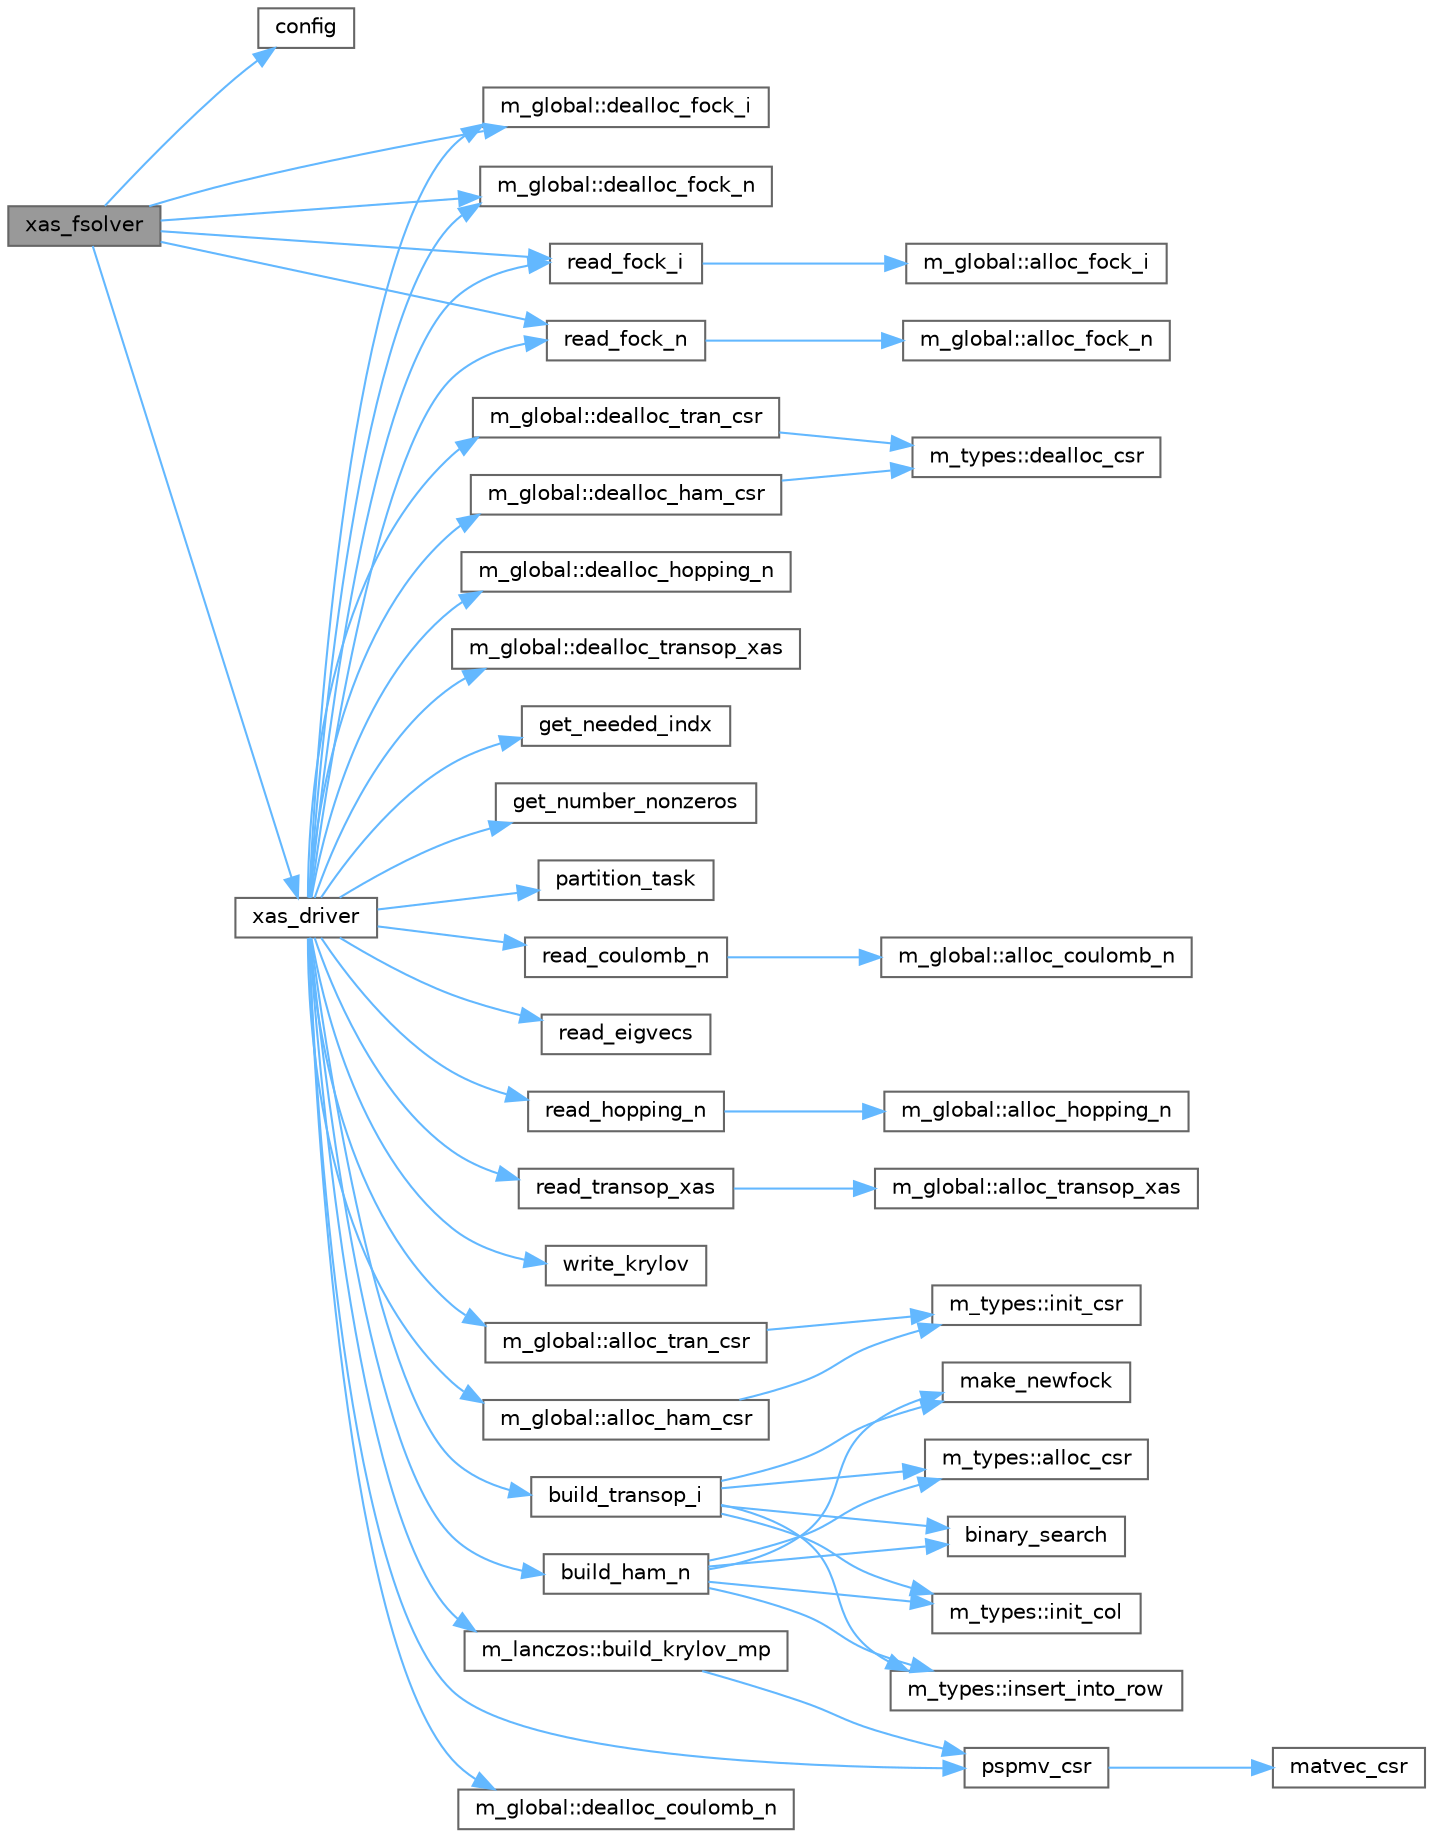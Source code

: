 digraph "xas_fsolver"
{
 // LATEX_PDF_SIZE
  bgcolor="transparent";
  edge [fontname=Helvetica,fontsize=10,labelfontname=Helvetica,labelfontsize=10];
  node [fontname=Helvetica,fontsize=10,shape=box,height=0.2,width=0.4];
  rankdir="LR";
  Node1 [label="xas_fsolver",height=0.2,width=0.4,color="gray40", fillcolor="grey60", style="filled", fontcolor="black",tooltip=" "];
  Node1 -> Node2 [color="steelblue1",style="solid"];
  Node2 [label="config",height=0.2,width=0.4,color="grey40", fillcolor="white", style="filled",URL="$io_8f90.html#ad477686ee760c61aabf02b2a025d1c00",tooltip=" "];
  Node1 -> Node3 [color="steelblue1",style="solid"];
  Node3 [label="m_global::dealloc_fock_i",height=0.2,width=0.4,color="grey40", fillcolor="white", style="filled",URL="$namespacem__global.html#aae0e281be12d46d02c1ffe5a09dff595",tooltip=" "];
  Node1 -> Node4 [color="steelblue1",style="solid"];
  Node4 [label="m_global::dealloc_fock_n",height=0.2,width=0.4,color="grey40", fillcolor="white", style="filled",URL="$namespacem__global.html#a254a4b8c4a58a71a005d8f99b92844b1",tooltip=" "];
  Node1 -> Node5 [color="steelblue1",style="solid"];
  Node5 [label="read_fock_i",height=0.2,width=0.4,color="grey40", fillcolor="white", style="filled",URL="$io_8f90.html#a7db27cecc3aca80ca299aea361410c2b",tooltip=" "];
  Node5 -> Node6 [color="steelblue1",style="solid"];
  Node6 [label="m_global::alloc_fock_i",height=0.2,width=0.4,color="grey40", fillcolor="white", style="filled",URL="$namespacem__global.html#ab9c0c82d9f655338af0b27096d0d5688",tooltip=" "];
  Node1 -> Node7 [color="steelblue1",style="solid"];
  Node7 [label="read_fock_n",height=0.2,width=0.4,color="grey40", fillcolor="white", style="filled",URL="$io_8f90.html#a2596935d9f7a93dafcd2a099a55d6271",tooltip=" "];
  Node7 -> Node8 [color="steelblue1",style="solid"];
  Node8 [label="m_global::alloc_fock_n",height=0.2,width=0.4,color="grey40", fillcolor="white", style="filled",URL="$namespacem__global.html#a2f2f746518ebc347df47578569a136ac",tooltip=" "];
  Node1 -> Node9 [color="steelblue1",style="solid"];
  Node9 [label="xas_driver",height=0.2,width=0.4,color="grey40", fillcolor="white", style="filled",URL="$xas__driver_8f90.html#a71df8d095e50a2a6375ec5ec5e1d9496",tooltip=" "];
  Node9 -> Node10 [color="steelblue1",style="solid"];
  Node10 [label="m_global::alloc_ham_csr",height=0.2,width=0.4,color="grey40", fillcolor="white", style="filled",URL="$namespacem__global.html#ac486dee39def24accd8484ff5c10f398",tooltip=" "];
  Node10 -> Node11 [color="steelblue1",style="solid"];
  Node11 [label="m_types::init_csr",height=0.2,width=0.4,color="grey40", fillcolor="white", style="filled",URL="$namespacem__types.html#a6fb75dff3efeb5e521c895f53b6bada8",tooltip=" "];
  Node9 -> Node12 [color="steelblue1",style="solid"];
  Node12 [label="m_global::alloc_tran_csr",height=0.2,width=0.4,color="grey40", fillcolor="white", style="filled",URL="$namespacem__global.html#a5e8c060e91314108df64187060985e3f",tooltip=" "];
  Node12 -> Node11 [color="steelblue1",style="solid"];
  Node9 -> Node13 [color="steelblue1",style="solid"];
  Node13 [label="build_ham_n",height=0.2,width=0.4,color="grey40", fillcolor="white", style="filled",URL="$ham_8f90.html#ab9e8d106f98346d29b99dbbded25d8d5",tooltip=" "];
  Node13 -> Node14 [color="steelblue1",style="solid"];
  Node14 [label="m_types::alloc_csr",height=0.2,width=0.4,color="grey40", fillcolor="white", style="filled",URL="$namespacem__types.html#afa72812b21ac35564e90fb4e6b6a1823",tooltip=" "];
  Node13 -> Node15 [color="steelblue1",style="solid"];
  Node15 [label="binary_search",height=0.2,width=0.4,color="grey40", fillcolor="white", style="filled",URL="$utils_8f90.html#a93cc6914826eeda664bc64e4fa9cf5b6",tooltip=" "];
  Node13 -> Node16 [color="steelblue1",style="solid"];
  Node16 [label="m_types::init_col",height=0.2,width=0.4,color="grey40", fillcolor="white", style="filled",URL="$namespacem__types.html#abd0ca5d73afb35c07d0d4adba445c6e8",tooltip=" "];
  Node13 -> Node17 [color="steelblue1",style="solid"];
  Node17 [label="m_types::insert_into_row",height=0.2,width=0.4,color="grey40", fillcolor="white", style="filled",URL="$namespacem__types.html#aec8d2008c4e184ec95db90ef2c9b2f36",tooltip=" "];
  Node13 -> Node18 [color="steelblue1",style="solid"];
  Node18 [label="make_newfock",height=0.2,width=0.4,color="grey40", fillcolor="white", style="filled",URL="$fock_8f90.html#a9289a6cfa0326c767c00a2ebb924e090",tooltip=" "];
  Node9 -> Node19 [color="steelblue1",style="solid"];
  Node19 [label="m_lanczos::build_krylov_mp",height=0.2,width=0.4,color="grey40", fillcolor="white", style="filled",URL="$namespacem__lanczos.html#a8071f36793c0faf48923f67f7025fd41",tooltip=" "];
  Node19 -> Node20 [color="steelblue1",style="solid"];
  Node20 [label="pspmv_csr",height=0.2,width=0.4,color="grey40", fillcolor="white", style="filled",URL="$spmv_8f90.html#a47c3d20e0ee5069ec953cf38a88660a9",tooltip=" "];
  Node20 -> Node21 [color="steelblue1",style="solid"];
  Node21 [label="matvec_csr",height=0.2,width=0.4,color="grey40", fillcolor="white", style="filled",URL="$spmv_8f90.html#a11a5912cf5999eee051513ecb31e6196",tooltip=" "];
  Node9 -> Node22 [color="steelblue1",style="solid"];
  Node22 [label="build_transop_i",height=0.2,width=0.4,color="grey40", fillcolor="white", style="filled",URL="$ham_8f90.html#adb706c43859bdda6ff6a47fd83edbb1c",tooltip=" "];
  Node22 -> Node14 [color="steelblue1",style="solid"];
  Node22 -> Node15 [color="steelblue1",style="solid"];
  Node22 -> Node16 [color="steelblue1",style="solid"];
  Node22 -> Node17 [color="steelblue1",style="solid"];
  Node22 -> Node18 [color="steelblue1",style="solid"];
  Node9 -> Node23 [color="steelblue1",style="solid"];
  Node23 [label="m_global::dealloc_coulomb_n",height=0.2,width=0.4,color="grey40", fillcolor="white", style="filled",URL="$namespacem__global.html#a52a480dd3514778cddede105669c64f2",tooltip=" "];
  Node9 -> Node3 [color="steelblue1",style="solid"];
  Node9 -> Node4 [color="steelblue1",style="solid"];
  Node9 -> Node24 [color="steelblue1",style="solid"];
  Node24 [label="m_global::dealloc_ham_csr",height=0.2,width=0.4,color="grey40", fillcolor="white", style="filled",URL="$namespacem__global.html#ae85787bd403e20fbfdea52a52ee71bbf",tooltip=" "];
  Node24 -> Node25 [color="steelblue1",style="solid"];
  Node25 [label="m_types::dealloc_csr",height=0.2,width=0.4,color="grey40", fillcolor="white", style="filled",URL="$namespacem__types.html#a42410e788a922622a857175aff3ba80e",tooltip=" "];
  Node9 -> Node26 [color="steelblue1",style="solid"];
  Node26 [label="m_global::dealloc_hopping_n",height=0.2,width=0.4,color="grey40", fillcolor="white", style="filled",URL="$namespacem__global.html#a406ce6fb64977cd6e4a77d7fe578409e",tooltip=" "];
  Node9 -> Node27 [color="steelblue1",style="solid"];
  Node27 [label="m_global::dealloc_tran_csr",height=0.2,width=0.4,color="grey40", fillcolor="white", style="filled",URL="$namespacem__global.html#a82fd719998c41856086fa0966f45caa8",tooltip=" "];
  Node27 -> Node25 [color="steelblue1",style="solid"];
  Node9 -> Node28 [color="steelblue1",style="solid"];
  Node28 [label="m_global::dealloc_transop_xas",height=0.2,width=0.4,color="grey40", fillcolor="white", style="filled",URL="$namespacem__global.html#ac3fd1be809a04b000ae995c1f841b2e8",tooltip=" "];
  Node9 -> Node29 [color="steelblue1",style="solid"];
  Node29 [label="get_needed_indx",height=0.2,width=0.4,color="grey40", fillcolor="white", style="filled",URL="$utils_8f90.html#aa7bc34ed020633677cc319cec33a321d",tooltip=" "];
  Node9 -> Node30 [color="steelblue1",style="solid"];
  Node30 [label="get_number_nonzeros",height=0.2,width=0.4,color="grey40", fillcolor="white", style="filled",URL="$utils_8f90.html#ac467c9e327a0a87c986c6edea2e67d0e",tooltip=" "];
  Node9 -> Node31 [color="steelblue1",style="solid"];
  Node31 [label="partition_task",height=0.2,width=0.4,color="grey40", fillcolor="white", style="filled",URL="$utils_8f90.html#a5256ecd7fc3ffc6268aef71add5dc031",tooltip=" "];
  Node9 -> Node20 [color="steelblue1",style="solid"];
  Node9 -> Node32 [color="steelblue1",style="solid"];
  Node32 [label="read_coulomb_n",height=0.2,width=0.4,color="grey40", fillcolor="white", style="filled",URL="$io_8f90.html#afda8c0cc367918a8d7321075b0970f87",tooltip=" "];
  Node32 -> Node33 [color="steelblue1",style="solid"];
  Node33 [label="m_global::alloc_coulomb_n",height=0.2,width=0.4,color="grey40", fillcolor="white", style="filled",URL="$namespacem__global.html#a9ebaee488fd3290c453cd3c3cb514f8a",tooltip=" "];
  Node9 -> Node34 [color="steelblue1",style="solid"];
  Node34 [label="read_eigvecs",height=0.2,width=0.4,color="grey40", fillcolor="white", style="filled",URL="$io_8f90.html#aba78b721f1743094eb7b745ac244df1c",tooltip=" "];
  Node9 -> Node5 [color="steelblue1",style="solid"];
  Node9 -> Node7 [color="steelblue1",style="solid"];
  Node9 -> Node35 [color="steelblue1",style="solid"];
  Node35 [label="read_hopping_n",height=0.2,width=0.4,color="grey40", fillcolor="white", style="filled",URL="$io_8f90.html#acaf8099af1508186dbab2ea9b42d79bc",tooltip=" "];
  Node35 -> Node36 [color="steelblue1",style="solid"];
  Node36 [label="m_global::alloc_hopping_n",height=0.2,width=0.4,color="grey40", fillcolor="white", style="filled",URL="$namespacem__global.html#aee78c7f74e4f5a4b22cb64ffb80e7291",tooltip=" "];
  Node9 -> Node37 [color="steelblue1",style="solid"];
  Node37 [label="read_transop_xas",height=0.2,width=0.4,color="grey40", fillcolor="white", style="filled",URL="$io_8f90.html#a021d6d1122d54b1b03161a452c6fc0b4",tooltip=" "];
  Node37 -> Node38 [color="steelblue1",style="solid"];
  Node38 [label="m_global::alloc_transop_xas",height=0.2,width=0.4,color="grey40", fillcolor="white", style="filled",URL="$namespacem__global.html#a1e805d3f2af9d2f6b27609d426e83d22",tooltip=" "];
  Node9 -> Node39 [color="steelblue1",style="solid"];
  Node39 [label="write_krylov",height=0.2,width=0.4,color="grey40", fillcolor="white", style="filled",URL="$io_8f90.html#ab2341c20b18a0a661d6e8f358d4f1be8",tooltip=" "];
}
